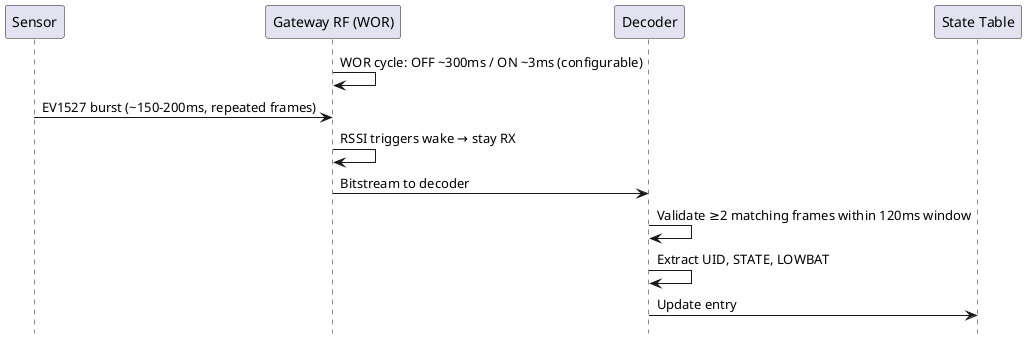 @startuml RF Sequence
' EV1527 burst and WOR capture
hide footbox
participant Sensor as S
participant "Gateway RF (WOR)" as R
participant Decoder as D


R -> R : WOR cycle: OFF ~300ms / ON ~3ms (configurable)
S -> R : EV1527 burst (~150–200ms, repeated frames)
R -> R : RSSI triggers wake → stay RX
R -> D : Bitstream to decoder
D -> D : Validate ≥2 matching frames within 120ms window
D -> D : Extract UID, STATE, LOWBAT
D -> "State Table" : Update entry


@enduml